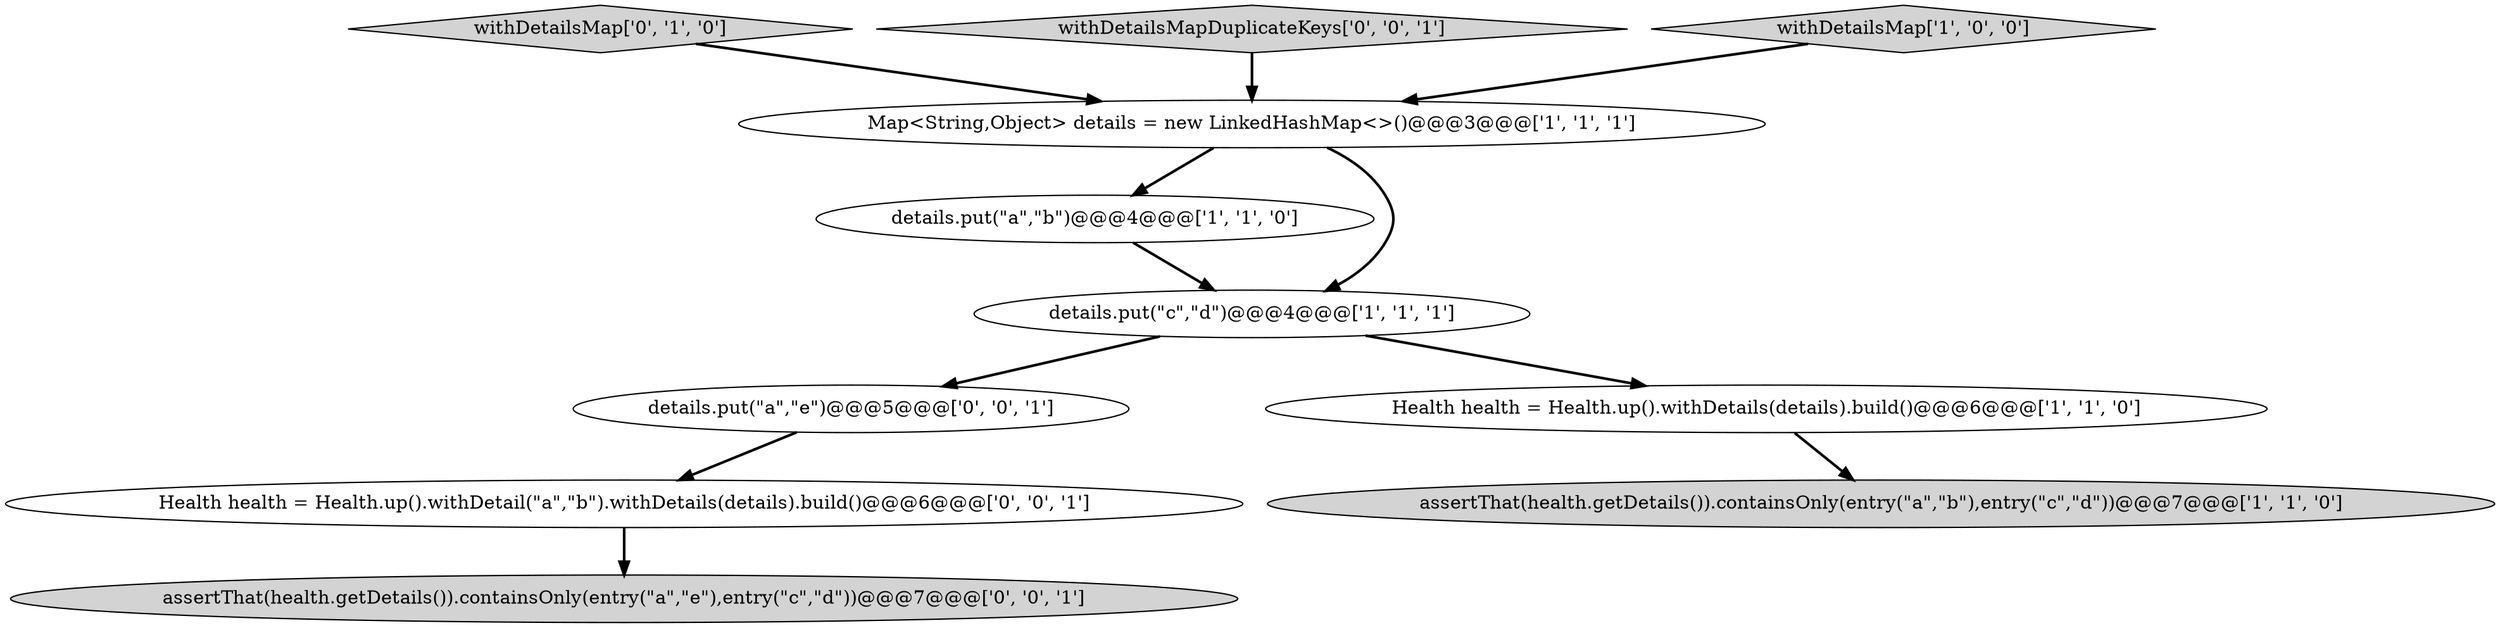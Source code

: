 digraph {
4 [style = filled, label = "Map<String,Object> details = new LinkedHashMap<>()@@@3@@@['1', '1', '1']", fillcolor = white, shape = ellipse image = "AAA0AAABBB1BBB"];
5 [style = filled, label = "details.put(\"a\",\"b\")@@@4@@@['1', '1', '0']", fillcolor = white, shape = ellipse image = "AAA0AAABBB1BBB"];
6 [style = filled, label = "withDetailsMap['0', '1', '0']", fillcolor = lightgray, shape = diamond image = "AAA0AAABBB2BBB"];
10 [style = filled, label = "withDetailsMapDuplicateKeys['0', '0', '1']", fillcolor = lightgray, shape = diamond image = "AAA0AAABBB3BBB"];
9 [style = filled, label = "assertThat(health.getDetails()).containsOnly(entry(\"a\",\"e\"),entry(\"c\",\"d\"))@@@7@@@['0', '0', '1']", fillcolor = lightgray, shape = ellipse image = "AAA0AAABBB3BBB"];
2 [style = filled, label = "assertThat(health.getDetails()).containsOnly(entry(\"a\",\"b\"),entry(\"c\",\"d\"))@@@7@@@['1', '1', '0']", fillcolor = lightgray, shape = ellipse image = "AAA0AAABBB1BBB"];
7 [style = filled, label = "details.put(\"a\",\"e\")@@@5@@@['0', '0', '1']", fillcolor = white, shape = ellipse image = "AAA0AAABBB3BBB"];
1 [style = filled, label = "withDetailsMap['1', '0', '0']", fillcolor = lightgray, shape = diamond image = "AAA0AAABBB1BBB"];
0 [style = filled, label = "Health health = Health.up().withDetails(details).build()@@@6@@@['1', '1', '0']", fillcolor = white, shape = ellipse image = "AAA0AAABBB1BBB"];
3 [style = filled, label = "details.put(\"c\",\"d\")@@@4@@@['1', '1', '1']", fillcolor = white, shape = ellipse image = "AAA0AAABBB1BBB"];
8 [style = filled, label = "Health health = Health.up().withDetail(\"a\",\"b\").withDetails(details).build()@@@6@@@['0', '0', '1']", fillcolor = white, shape = ellipse image = "AAA0AAABBB3BBB"];
5->3 [style = bold, label=""];
6->4 [style = bold, label=""];
4->3 [style = bold, label=""];
1->4 [style = bold, label=""];
3->7 [style = bold, label=""];
7->8 [style = bold, label=""];
4->5 [style = bold, label=""];
3->0 [style = bold, label=""];
0->2 [style = bold, label=""];
8->9 [style = bold, label=""];
10->4 [style = bold, label=""];
}
